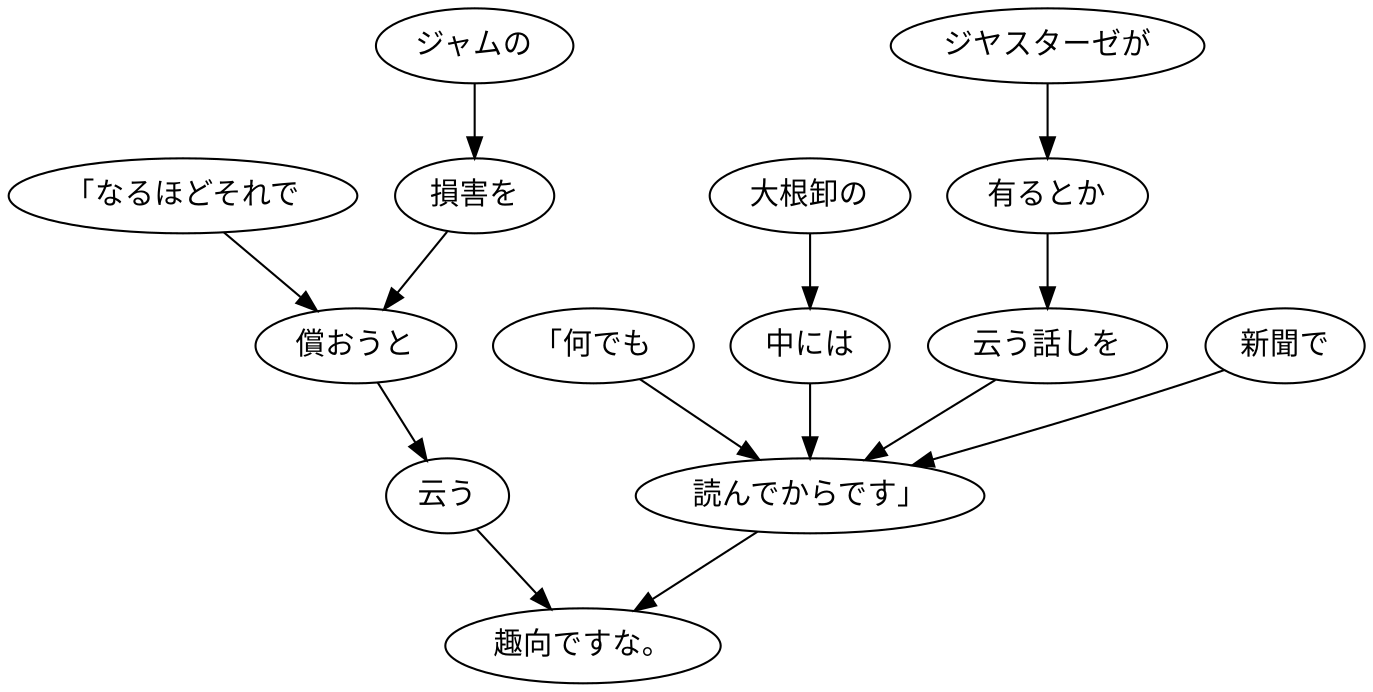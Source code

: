 digraph graph1409 {
	node0 [label="「何でも"];
	node1 [label="大根卸の"];
	node2 [label="中には"];
	node3 [label="ジヤスターゼが"];
	node4 [label="有るとか"];
	node5 [label="云う話しを"];
	node6 [label="新聞で"];
	node7 [label="読んでからです」"];
	node8 [label="「なるほどそれで"];
	node9 [label="ジャムの"];
	node10 [label="損害を"];
	node11 [label="償おうと"];
	node12 [label="云う"];
	node13 [label="趣向ですな。"];
	node0 -> node7;
	node1 -> node2;
	node2 -> node7;
	node3 -> node4;
	node4 -> node5;
	node5 -> node7;
	node6 -> node7;
	node7 -> node13;
	node8 -> node11;
	node9 -> node10;
	node10 -> node11;
	node11 -> node12;
	node12 -> node13;
}
